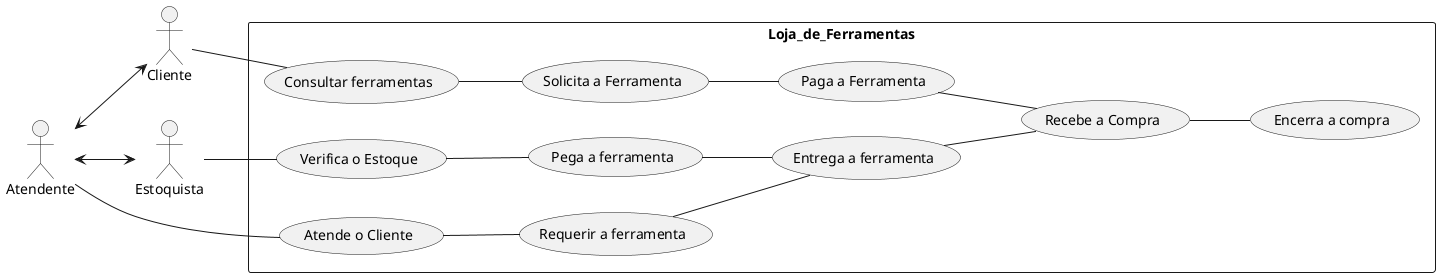 @startuml casodeUso
    left to right direction

    actor "Cliente" as Cl
    actor "Atendente" as Att
    actor "Estoquista" as Etq
    rectangle Loja_de_Ferramentas {
        usecase "Consultar ferramentas" as UC1
        usecase "Solicita a Ferramenta" as UC2
        usecase "Paga a Ferramenta" as UC3
        usecase "Recebe a Compra" as UC4
        usecase "Atende o Cliente" as UC5
        usecase "Requerir a ferramenta" as UC6
        usecase "Entrega a ferramenta" as UC7
        usecase "Verifica o Estoque" as UC8
        usecase "Pega a ferramenta" as UC9
        usecase "Encerra a compra" as UC10

        Cl -- UC1
        Att <--> Cl
        Att <--> Etq
        Att --UC5
        Etq -- UC8
        UC1 -- UC2
        UC2 -- UC3
        UC3 -- UC4
        UC5 -- UC6
        UC6 -- UC7
        UC8 -- UC9
        UC9 -- UC7
        UC7 -- UC4
        UC4 -- UC10


    }

@enduml